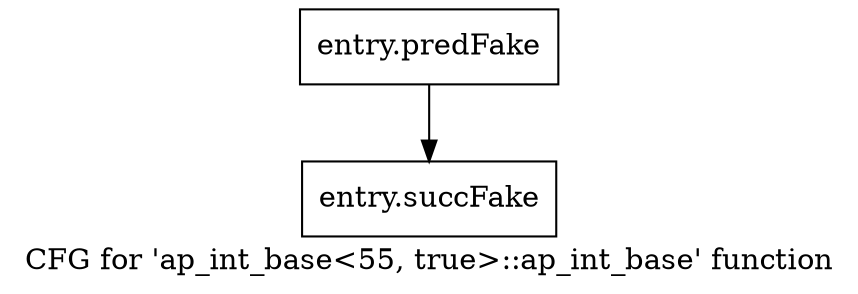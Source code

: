 digraph "CFG for 'ap_int_base\<55, true\>::ap_int_base' function" {
	label="CFG for 'ap_int_base\<55, true\>::ap_int_base' function";

	Node0x3d7cd30 [shape=record,filename="",linenumber="",label="{entry.predFake}"];
	Node0x3d7cd30 -> Node0x3ec2900[ callList="" memoryops="" filename="/tools/Xilinx/Vitis_HLS/2022.1/include/ap_int_base.h" execusionnum="0"];
	Node0x3ec2900 [shape=record,filename="/tools/Xilinx/Vitis_HLS/2022.1/include/ap_int_base.h",linenumber="260",label="{entry.succFake}"];
}
